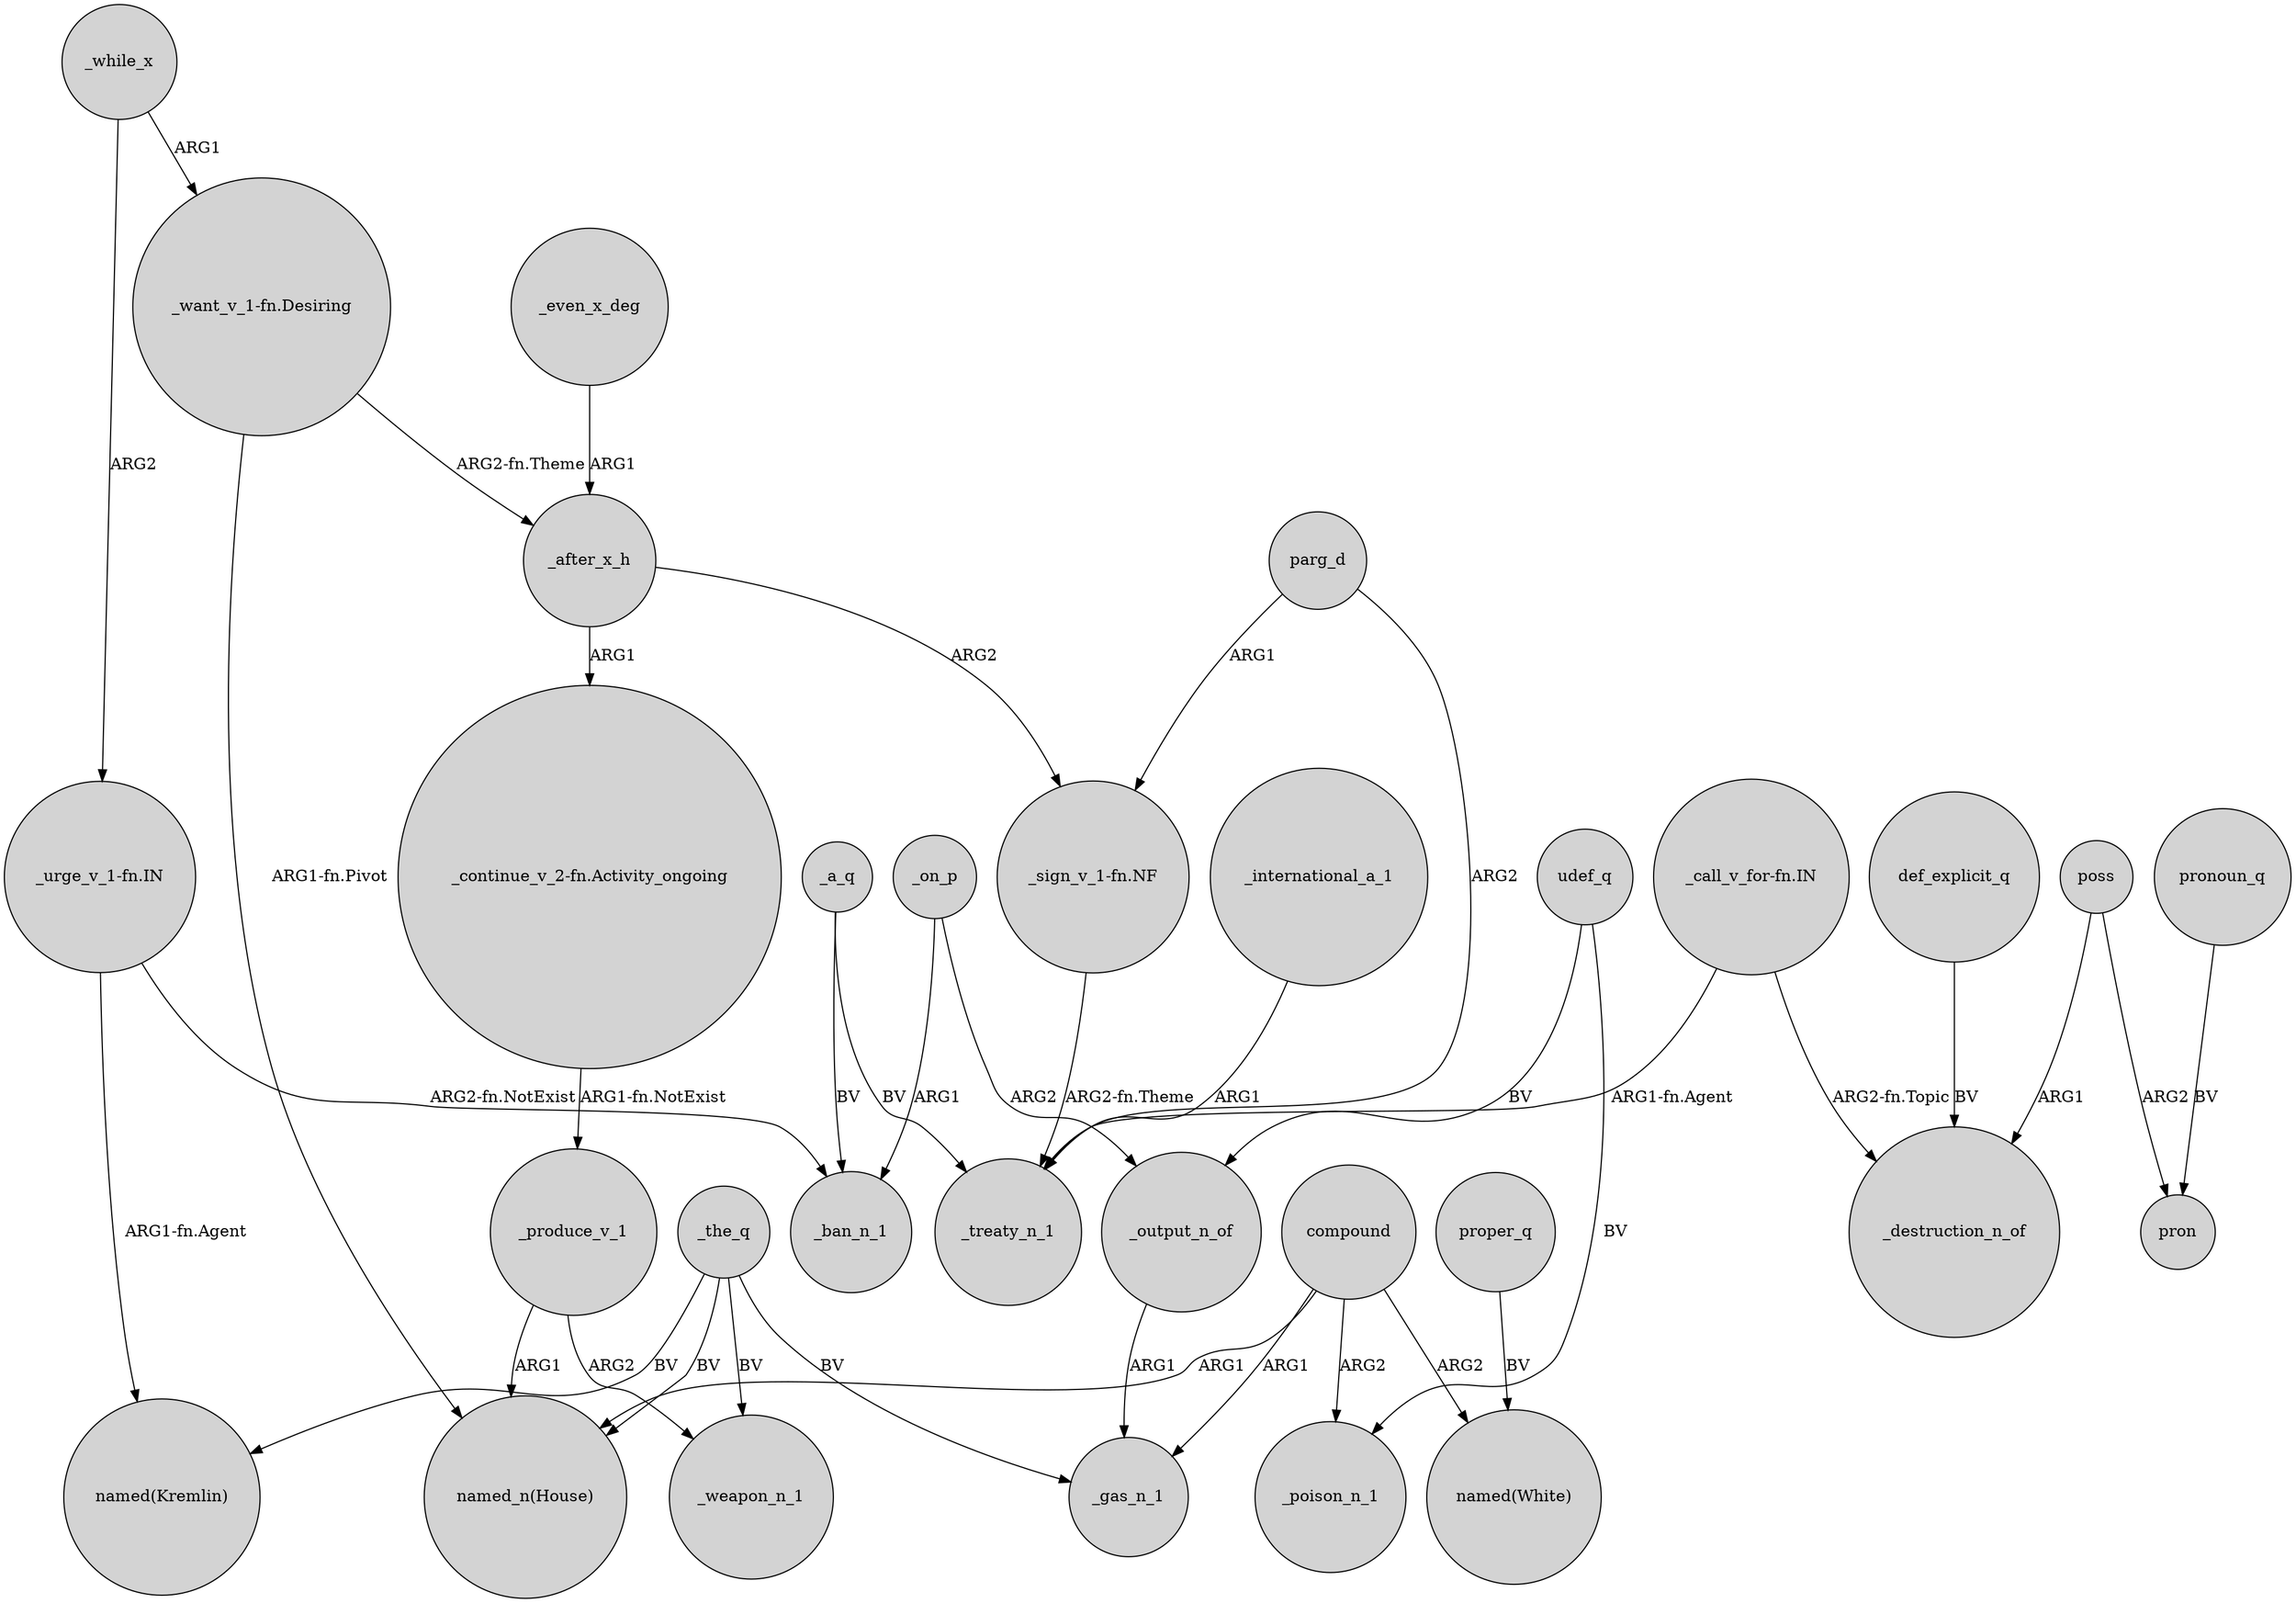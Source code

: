 digraph {
	node [shape=circle style=filled]
	_while_x -> "_urge_v_1-fn.IN" [label=ARG2]
	_international_a_1 -> _treaty_n_1 [label=ARG1]
	"_want_v_1-fn.Desiring" -> "named_n(House)" [label="ARG1-fn.Pivot"]
	"_urge_v_1-fn.IN" -> _ban_n_1 [label="ARG2-fn.NotExist"]
	_even_x_deg -> _after_x_h [label=ARG1]
	poss -> pron [label=ARG2]
	_the_q -> "named(Kremlin)" [label=BV]
	"_want_v_1-fn.Desiring" -> _after_x_h [label="ARG2-fn.Theme"]
	_the_q -> _gas_n_1 [label=BV]
	_a_q -> _ban_n_1 [label=BV]
	compound -> "named(White)" [label=ARG2]
	_produce_v_1 -> "named_n(House)" [label=ARG1]
	def_explicit_q -> _destruction_n_of [label=BV]
	"_urge_v_1-fn.IN" -> "named(Kremlin)" [label="ARG1-fn.Agent"]
	compound -> "named_n(House)" [label=ARG1]
	compound -> _gas_n_1 [label=ARG1]
	"_continue_v_2-fn.Activity_ongoing" -> _produce_v_1 [label="ARG1-fn.NotExist"]
	_the_q -> "named_n(House)" [label=BV]
	udef_q -> _output_n_of [label=BV]
	udef_q -> _poison_n_1 [label=BV]
	_after_x_h -> "_sign_v_1-fn.NF" [label=ARG2]
	"_sign_v_1-fn.NF" -> _treaty_n_1 [label="ARG2-fn.Theme"]
	_on_p -> _ban_n_1 [label=ARG1]
	proper_q -> "named(White)" [label=BV]
	pronoun_q -> pron [label=BV]
	parg_d -> "_sign_v_1-fn.NF" [label=ARG1]
	compound -> _poison_n_1 [label=ARG2]
	_while_x -> "_want_v_1-fn.Desiring" [label=ARG1]
	_output_n_of -> _gas_n_1 [label=ARG1]
	_on_p -> _output_n_of [label=ARG2]
	_the_q -> _weapon_n_1 [label=BV]
	"_call_v_for-fn.IN" -> _treaty_n_1 [label="ARG1-fn.Agent"]
	_a_q -> _treaty_n_1 [label=BV]
	"_call_v_for-fn.IN" -> _destruction_n_of [label="ARG2-fn.Topic"]
	_produce_v_1 -> _weapon_n_1 [label=ARG2]
	poss -> _destruction_n_of [label=ARG1]
	parg_d -> _treaty_n_1 [label=ARG2]
	_after_x_h -> "_continue_v_2-fn.Activity_ongoing" [label=ARG1]
}
